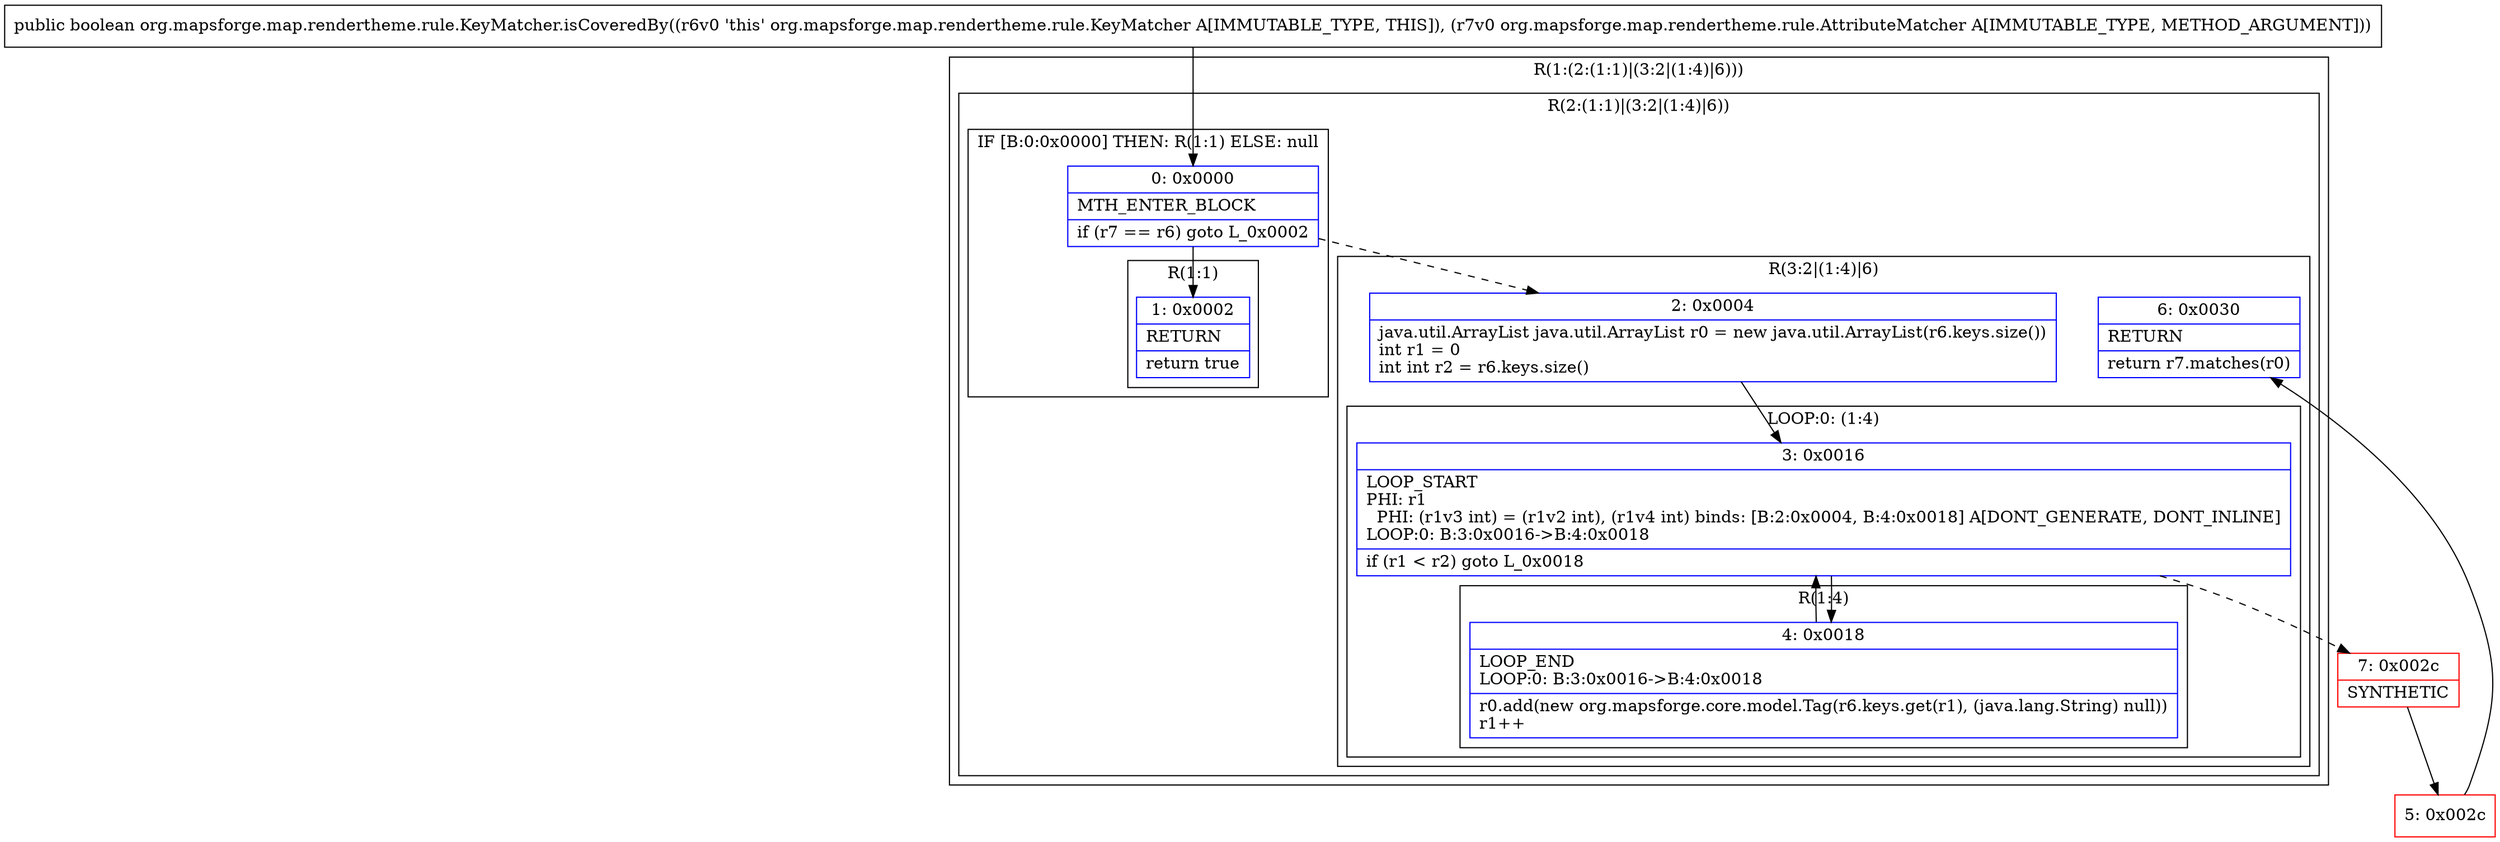 digraph "CFG fororg.mapsforge.map.rendertheme.rule.KeyMatcher.isCoveredBy(Lorg\/mapsforge\/map\/rendertheme\/rule\/AttributeMatcher;)Z" {
subgraph cluster_Region_711560125 {
label = "R(1:(2:(1:1)|(3:2|(1:4)|6)))";
node [shape=record,color=blue];
subgraph cluster_Region_1978614378 {
label = "R(2:(1:1)|(3:2|(1:4)|6))";
node [shape=record,color=blue];
subgraph cluster_IfRegion_1163458939 {
label = "IF [B:0:0x0000] THEN: R(1:1) ELSE: null";
node [shape=record,color=blue];
Node_0 [shape=record,label="{0\:\ 0x0000|MTH_ENTER_BLOCK\l|if (r7 == r6) goto L_0x0002\l}"];
subgraph cluster_Region_157949020 {
label = "R(1:1)";
node [shape=record,color=blue];
Node_1 [shape=record,label="{1\:\ 0x0002|RETURN\l|return true\l}"];
}
}
subgraph cluster_Region_1509439698 {
label = "R(3:2|(1:4)|6)";
node [shape=record,color=blue];
Node_2 [shape=record,label="{2\:\ 0x0004|java.util.ArrayList java.util.ArrayList r0 = new java.util.ArrayList(r6.keys.size())\lint r1 = 0\lint int r2 = r6.keys.size()\l}"];
subgraph cluster_LoopRegion_1626001906 {
label = "LOOP:0: (1:4)";
node [shape=record,color=blue];
Node_3 [shape=record,label="{3\:\ 0x0016|LOOP_START\lPHI: r1 \l  PHI: (r1v3 int) = (r1v2 int), (r1v4 int) binds: [B:2:0x0004, B:4:0x0018] A[DONT_GENERATE, DONT_INLINE]\lLOOP:0: B:3:0x0016\-\>B:4:0x0018\l|if (r1 \< r2) goto L_0x0018\l}"];
subgraph cluster_Region_1877873492 {
label = "R(1:4)";
node [shape=record,color=blue];
Node_4 [shape=record,label="{4\:\ 0x0018|LOOP_END\lLOOP:0: B:3:0x0016\-\>B:4:0x0018\l|r0.add(new org.mapsforge.core.model.Tag(r6.keys.get(r1), (java.lang.String) null))\lr1++\l}"];
}
}
Node_6 [shape=record,label="{6\:\ 0x0030|RETURN\l|return r7.matches(r0)\l}"];
}
}
}
Node_5 [shape=record,color=red,label="{5\:\ 0x002c}"];
Node_7 [shape=record,color=red,label="{7\:\ 0x002c|SYNTHETIC\l}"];
MethodNode[shape=record,label="{public boolean org.mapsforge.map.rendertheme.rule.KeyMatcher.isCoveredBy((r6v0 'this' org.mapsforge.map.rendertheme.rule.KeyMatcher A[IMMUTABLE_TYPE, THIS]), (r7v0 org.mapsforge.map.rendertheme.rule.AttributeMatcher A[IMMUTABLE_TYPE, METHOD_ARGUMENT])) }"];
MethodNode -> Node_0;
Node_0 -> Node_1;
Node_0 -> Node_2[style=dashed];
Node_2 -> Node_3;
Node_3 -> Node_4;
Node_3 -> Node_7[style=dashed];
Node_4 -> Node_3;
Node_5 -> Node_6;
Node_7 -> Node_5;
}


